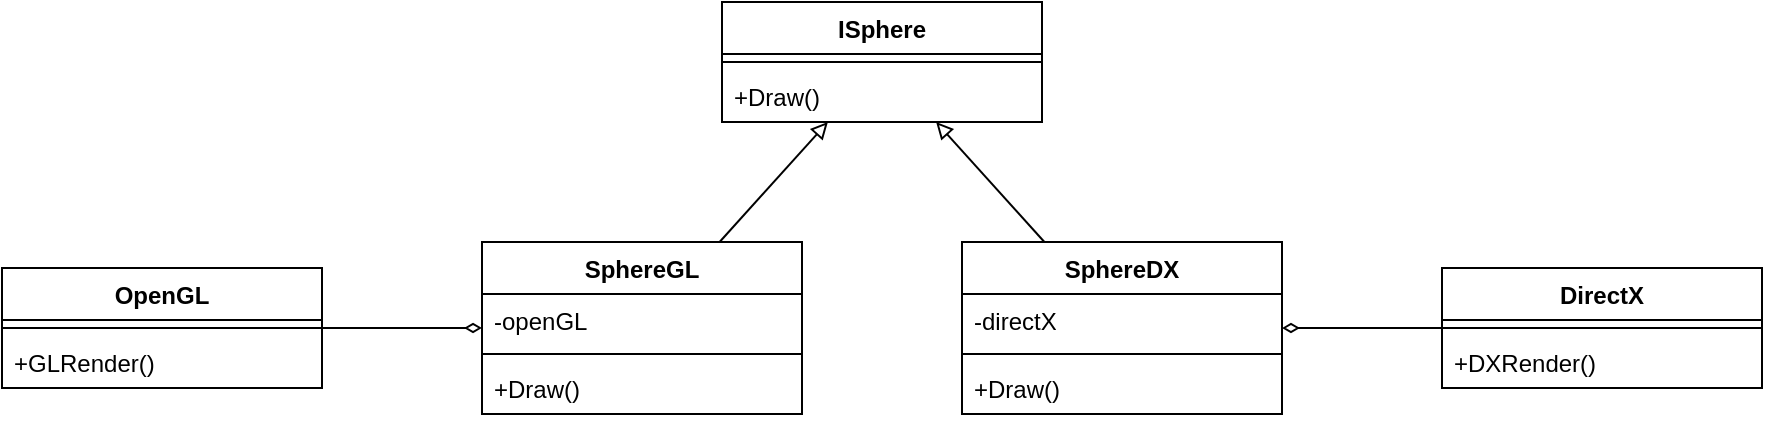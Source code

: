 <mxfile version="22.1.11" type="device">
  <diagram name="第 1 页" id="T3RrtRI3HdPRN1ati-Nv">
    <mxGraphModel dx="1434" dy="844" grid="1" gridSize="10" guides="1" tooltips="1" connect="1" arrows="1" fold="1" page="1" pageScale="1" pageWidth="827" pageHeight="1169" math="0" shadow="0">
      <root>
        <mxCell id="0" />
        <mxCell id="1" parent="0" />
        <mxCell id="V59KqTNfuzi2KWkJKQjn-1" value="ISphere" style="swimlane;fontStyle=1;align=center;verticalAlign=top;childLayout=stackLayout;horizontal=1;startSize=26;horizontalStack=0;resizeParent=1;resizeParentMax=0;resizeLast=0;collapsible=1;marginBottom=0;whiteSpace=wrap;html=1;" vertex="1" parent="1">
          <mxGeometry x="400" y="320" width="160" height="60" as="geometry" />
        </mxCell>
        <mxCell id="V59KqTNfuzi2KWkJKQjn-2" value="" style="line;strokeWidth=1;fillColor=none;align=left;verticalAlign=middle;spacingTop=-1;spacingLeft=3;spacingRight=3;rotatable=0;labelPosition=right;points=[];portConstraint=eastwest;strokeColor=inherit;" vertex="1" parent="V59KqTNfuzi2KWkJKQjn-1">
          <mxGeometry y="26" width="160" height="8" as="geometry" />
        </mxCell>
        <mxCell id="V59KqTNfuzi2KWkJKQjn-3" value="+Draw()" style="text;strokeColor=none;fillColor=none;align=left;verticalAlign=top;spacingLeft=4;spacingRight=4;overflow=hidden;rotatable=0;points=[[0,0.5],[1,0.5]];portConstraint=eastwest;whiteSpace=wrap;html=1;" vertex="1" parent="V59KqTNfuzi2KWkJKQjn-1">
          <mxGeometry y="34" width="160" height="26" as="geometry" />
        </mxCell>
        <mxCell id="V59KqTNfuzi2KWkJKQjn-23" style="edgeStyle=none;rounded=0;orthogonalLoop=1;jettySize=auto;html=1;endArrow=diamondThin;endFill=0;" edge="1" parent="1" source="V59KqTNfuzi2KWkJKQjn-4" target="V59KqTNfuzi2KWkJKQjn-13">
          <mxGeometry relative="1" as="geometry" />
        </mxCell>
        <mxCell id="V59KqTNfuzi2KWkJKQjn-4" value="OpenGL" style="swimlane;fontStyle=1;align=center;verticalAlign=top;childLayout=stackLayout;horizontal=1;startSize=26;horizontalStack=0;resizeParent=1;resizeParentMax=0;resizeLast=0;collapsible=1;marginBottom=0;whiteSpace=wrap;html=1;" vertex="1" parent="1">
          <mxGeometry x="40" y="453" width="160" height="60" as="geometry" />
        </mxCell>
        <mxCell id="V59KqTNfuzi2KWkJKQjn-5" value="" style="line;strokeWidth=1;fillColor=none;align=left;verticalAlign=middle;spacingTop=-1;spacingLeft=3;spacingRight=3;rotatable=0;labelPosition=right;points=[];portConstraint=eastwest;strokeColor=inherit;" vertex="1" parent="V59KqTNfuzi2KWkJKQjn-4">
          <mxGeometry y="26" width="160" height="8" as="geometry" />
        </mxCell>
        <mxCell id="V59KqTNfuzi2KWkJKQjn-6" value="+GLRender()" style="text;strokeColor=none;fillColor=none;align=left;verticalAlign=top;spacingLeft=4;spacingRight=4;overflow=hidden;rotatable=0;points=[[0,0.5],[1,0.5]];portConstraint=eastwest;whiteSpace=wrap;html=1;" vertex="1" parent="V59KqTNfuzi2KWkJKQjn-4">
          <mxGeometry y="34" width="160" height="26" as="geometry" />
        </mxCell>
        <mxCell id="V59KqTNfuzi2KWkJKQjn-24" style="edgeStyle=none;rounded=0;orthogonalLoop=1;jettySize=auto;html=1;endArrow=diamondThin;endFill=0;" edge="1" parent="1" source="V59KqTNfuzi2KWkJKQjn-7" target="V59KqTNfuzi2KWkJKQjn-17">
          <mxGeometry relative="1" as="geometry" />
        </mxCell>
        <mxCell id="V59KqTNfuzi2KWkJKQjn-7" value="DirectX" style="swimlane;fontStyle=1;align=center;verticalAlign=top;childLayout=stackLayout;horizontal=1;startSize=26;horizontalStack=0;resizeParent=1;resizeParentMax=0;resizeLast=0;collapsible=1;marginBottom=0;whiteSpace=wrap;html=1;" vertex="1" parent="1">
          <mxGeometry x="760" y="453" width="160" height="60" as="geometry" />
        </mxCell>
        <mxCell id="V59KqTNfuzi2KWkJKQjn-8" value="" style="line;strokeWidth=1;fillColor=none;align=left;verticalAlign=middle;spacingTop=-1;spacingLeft=3;spacingRight=3;rotatable=0;labelPosition=right;points=[];portConstraint=eastwest;strokeColor=inherit;" vertex="1" parent="V59KqTNfuzi2KWkJKQjn-7">
          <mxGeometry y="26" width="160" height="8" as="geometry" />
        </mxCell>
        <mxCell id="V59KqTNfuzi2KWkJKQjn-9" value="+DXRender()" style="text;strokeColor=none;fillColor=none;align=left;verticalAlign=top;spacingLeft=4;spacingRight=4;overflow=hidden;rotatable=0;points=[[0,0.5],[1,0.5]];portConstraint=eastwest;whiteSpace=wrap;html=1;" vertex="1" parent="V59KqTNfuzi2KWkJKQjn-7">
          <mxGeometry y="34" width="160" height="26" as="geometry" />
        </mxCell>
        <mxCell id="V59KqTNfuzi2KWkJKQjn-21" style="edgeStyle=none;rounded=0;orthogonalLoop=1;jettySize=auto;html=1;endArrow=block;endFill=0;" edge="1" parent="1" source="V59KqTNfuzi2KWkJKQjn-13" target="V59KqTNfuzi2KWkJKQjn-1">
          <mxGeometry relative="1" as="geometry" />
        </mxCell>
        <mxCell id="V59KqTNfuzi2KWkJKQjn-13" value="SphereGL" style="swimlane;fontStyle=1;align=center;verticalAlign=top;childLayout=stackLayout;horizontal=1;startSize=26;horizontalStack=0;resizeParent=1;resizeParentMax=0;resizeLast=0;collapsible=1;marginBottom=0;whiteSpace=wrap;html=1;" vertex="1" parent="1">
          <mxGeometry x="280" y="440" width="160" height="86" as="geometry" />
        </mxCell>
        <mxCell id="V59KqTNfuzi2KWkJKQjn-14" value="-openGL" style="text;strokeColor=none;fillColor=none;align=left;verticalAlign=top;spacingLeft=4;spacingRight=4;overflow=hidden;rotatable=0;points=[[0,0.5],[1,0.5]];portConstraint=eastwest;whiteSpace=wrap;html=1;" vertex="1" parent="V59KqTNfuzi2KWkJKQjn-13">
          <mxGeometry y="26" width="160" height="26" as="geometry" />
        </mxCell>
        <mxCell id="V59KqTNfuzi2KWkJKQjn-15" value="" style="line;strokeWidth=1;fillColor=none;align=left;verticalAlign=middle;spacingTop=-1;spacingLeft=3;spacingRight=3;rotatable=0;labelPosition=right;points=[];portConstraint=eastwest;strokeColor=inherit;" vertex="1" parent="V59KqTNfuzi2KWkJKQjn-13">
          <mxGeometry y="52" width="160" height="8" as="geometry" />
        </mxCell>
        <mxCell id="V59KqTNfuzi2KWkJKQjn-16" value="+Draw()" style="text;strokeColor=none;fillColor=none;align=left;verticalAlign=top;spacingLeft=4;spacingRight=4;overflow=hidden;rotatable=0;points=[[0,0.5],[1,0.5]];portConstraint=eastwest;whiteSpace=wrap;html=1;" vertex="1" parent="V59KqTNfuzi2KWkJKQjn-13">
          <mxGeometry y="60" width="160" height="26" as="geometry" />
        </mxCell>
        <mxCell id="V59KqTNfuzi2KWkJKQjn-22" style="edgeStyle=none;rounded=0;orthogonalLoop=1;jettySize=auto;html=1;endArrow=block;endFill=0;" edge="1" parent="1" source="V59KqTNfuzi2KWkJKQjn-17" target="V59KqTNfuzi2KWkJKQjn-1">
          <mxGeometry relative="1" as="geometry" />
        </mxCell>
        <mxCell id="V59KqTNfuzi2KWkJKQjn-17" value="SphereDX" style="swimlane;fontStyle=1;align=center;verticalAlign=top;childLayout=stackLayout;horizontal=1;startSize=26;horizontalStack=0;resizeParent=1;resizeParentMax=0;resizeLast=0;collapsible=1;marginBottom=0;whiteSpace=wrap;html=1;" vertex="1" parent="1">
          <mxGeometry x="520" y="440" width="160" height="86" as="geometry" />
        </mxCell>
        <mxCell id="V59KqTNfuzi2KWkJKQjn-18" value="-directX" style="text;strokeColor=none;fillColor=none;align=left;verticalAlign=top;spacingLeft=4;spacingRight=4;overflow=hidden;rotatable=0;points=[[0,0.5],[1,0.5]];portConstraint=eastwest;whiteSpace=wrap;html=1;" vertex="1" parent="V59KqTNfuzi2KWkJKQjn-17">
          <mxGeometry y="26" width="160" height="26" as="geometry" />
        </mxCell>
        <mxCell id="V59KqTNfuzi2KWkJKQjn-19" value="" style="line;strokeWidth=1;fillColor=none;align=left;verticalAlign=middle;spacingTop=-1;spacingLeft=3;spacingRight=3;rotatable=0;labelPosition=right;points=[];portConstraint=eastwest;strokeColor=inherit;" vertex="1" parent="V59KqTNfuzi2KWkJKQjn-17">
          <mxGeometry y="52" width="160" height="8" as="geometry" />
        </mxCell>
        <mxCell id="V59KqTNfuzi2KWkJKQjn-20" value="+Draw()" style="text;strokeColor=none;fillColor=none;align=left;verticalAlign=top;spacingLeft=4;spacingRight=4;overflow=hidden;rotatable=0;points=[[0,0.5],[1,0.5]];portConstraint=eastwest;whiteSpace=wrap;html=1;" vertex="1" parent="V59KqTNfuzi2KWkJKQjn-17">
          <mxGeometry y="60" width="160" height="26" as="geometry" />
        </mxCell>
      </root>
    </mxGraphModel>
  </diagram>
</mxfile>

